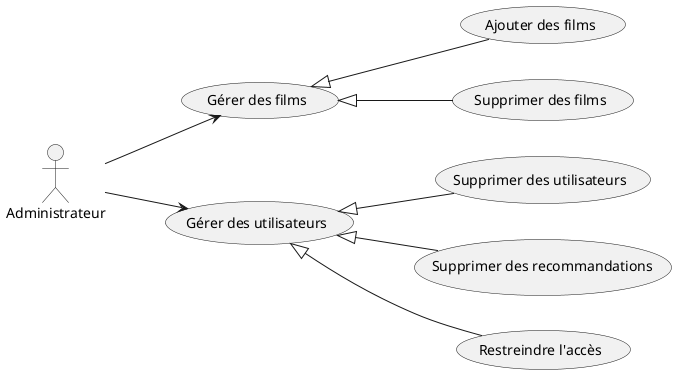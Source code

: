 @startuml
left to right direction
actor Administrateur as Admin

usecase "Gérer des films" as manageMovies
usecase "Gérer des utilisateurs" as manageUsers
usecase "Ajouter des films" as addMovies
usecase "Supprimer des films" as removeMovies
usecase "Supprimer des utilisateurs" as removeUsers
usecase "Supprimer des recommandations" as removeRecommendations
usecase "Restreindre l'accès" as restrictAccess

Admin --> manageMovies
Admin --> manageUsers

manageMovies <|-- addMovies
manageMovies <|-- removeMovies

manageUsers <|-- removeUsers
manageUsers <|-- restrictAccess
manageUsers <|-- removeRecommendations
@enduml
